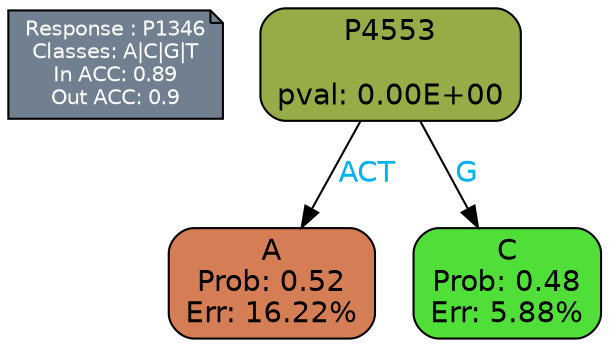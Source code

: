 digraph Tree {
node [shape=box, style="filled, rounded", color="black", fontname=helvetica] ;
graph [ranksep=equally, splines=polylines, bgcolor=transparent, dpi=600] ;
edge [fontname=helvetica] ;
LEGEND [label="Response : P1346
Classes: A|C|G|T
In ACC: 0.89
Out ACC: 0.9
",shape=note,align=left,style=filled,fillcolor="slategray",fontcolor="white",fontsize=10];1 [label="P4553

pval: 0.00E+00", fillcolor="#95ac47"] ;
2 [label="A
Prob: 0.52
Err: 16.22%", fillcolor="#d57d54"] ;
3 [label="C
Prob: 0.48
Err: 5.88%", fillcolor="#50df39"] ;
1 -> 2 [label="ACT",fontcolor=deepskyblue2] ;
1 -> 3 [label="G",fontcolor=deepskyblue2] ;
{rank = same; 2;3;}{rank = same; LEGEND;1;}}